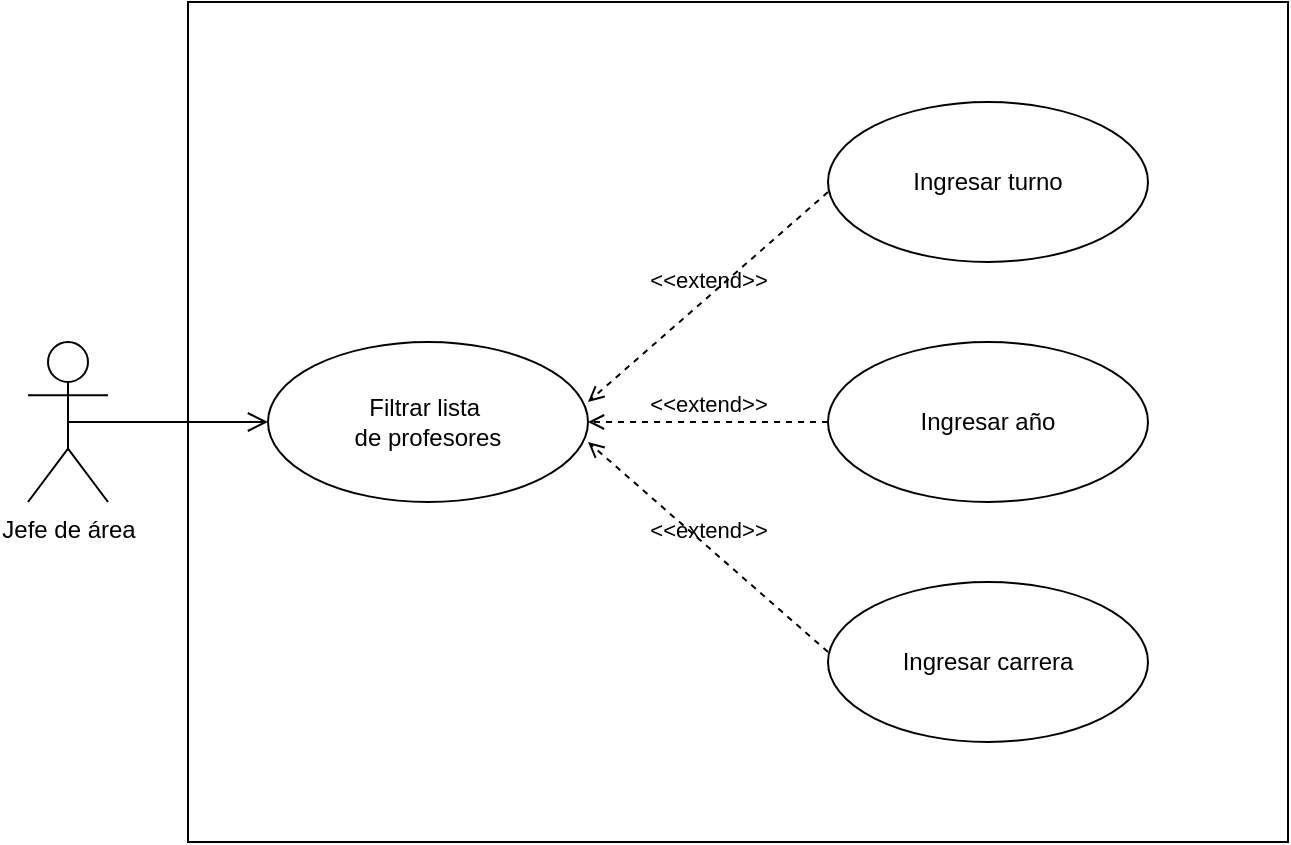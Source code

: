 <mxfile version="24.8.3">
  <diagram name="Página-1" id="hi32-GZK5osbJeJXDcmc">
    <mxGraphModel dx="2104" dy="744" grid="1" gridSize="10" guides="1" tooltips="1" connect="1" arrows="1" fold="1" page="0" pageScale="1" pageWidth="827" pageHeight="1169" math="0" shadow="0">
      <root>
        <mxCell id="0" />
        <mxCell id="1" parent="0" />
        <mxCell id="bSVSipziFcyDVI-4jZac-16" value="" style="whiteSpace=wrap;html=1;" vertex="1" parent="1">
          <mxGeometry x="-400" y="190" width="550" height="420" as="geometry" />
        </mxCell>
        <mxCell id="J271XC-s34LTpZ1T-8Mj-24" value="Jefe de área" style="shape=umlActor;verticalLabelPosition=bottom;verticalAlign=top;html=1;" parent="1" vertex="1">
          <mxGeometry x="-480" y="360" width="40" height="80" as="geometry" />
        </mxCell>
        <mxCell id="J271XC-s34LTpZ1T-8Mj-25" value="" style="endArrow=open;startArrow=none;endFill=0;startFill=0;endSize=8;html=1;verticalAlign=bottom;labelBackgroundColor=none;strokeWidth=1;rounded=0;exitX=0.5;exitY=0.5;exitDx=0;exitDy=0;exitPerimeter=0;entryX=0;entryY=0.5;entryDx=0;entryDy=0;" parent="1" source="J271XC-s34LTpZ1T-8Mj-24" edge="1">
          <mxGeometry width="160" relative="1" as="geometry">
            <mxPoint x="-450" y="510" as="sourcePoint" />
            <mxPoint x="-360" y="400" as="targetPoint" />
          </mxGeometry>
        </mxCell>
        <mxCell id="bSVSipziFcyDVI-4jZac-1" value="" style="shape=ellipse;container=1;horizontal=1;horizontalStack=0;resizeParent=1;resizeParentMax=0;resizeLast=0;html=1;dashed=0;collapsible=0;" vertex="1" parent="1">
          <mxGeometry x="-360" y="360" width="160" height="80" as="geometry" />
        </mxCell>
        <mxCell id="bSVSipziFcyDVI-4jZac-2" value="Filtrar lista&amp;nbsp;&lt;div&gt;de profesores&lt;/div&gt;" style="html=1;strokeColor=none;fillColor=none;align=center;verticalAlign=middle;rotatable=0;whiteSpace=wrap;" vertex="1" parent="bSVSipziFcyDVI-4jZac-1">
          <mxGeometry y="30" width="160" height="20" as="geometry" />
        </mxCell>
        <mxCell id="bSVSipziFcyDVI-4jZac-3" style="edgeStyle=orthogonalEdgeStyle;rounded=0;orthogonalLoop=1;jettySize=auto;html=1;exitX=0.5;exitY=1;exitDx=0;exitDy=0;" edge="1" parent="bSVSipziFcyDVI-4jZac-1" source="bSVSipziFcyDVI-4jZac-2" target="bSVSipziFcyDVI-4jZac-2">
          <mxGeometry relative="1" as="geometry" />
        </mxCell>
        <mxCell id="bSVSipziFcyDVI-4jZac-4" value="" style="shape=ellipse;container=1;horizontal=1;horizontalStack=0;resizeParent=1;resizeParentMax=0;resizeLast=0;html=1;dashed=0;collapsible=0;" vertex="1" parent="1">
          <mxGeometry x="-80" y="360" width="160" height="80" as="geometry" />
        </mxCell>
        <mxCell id="bSVSipziFcyDVI-4jZac-5" value="Ingresar año" style="html=1;strokeColor=none;fillColor=none;align=center;verticalAlign=middle;rotatable=0;whiteSpace=wrap;" vertex="1" parent="bSVSipziFcyDVI-4jZac-4">
          <mxGeometry y="30" width="160" height="20" as="geometry" />
        </mxCell>
        <mxCell id="bSVSipziFcyDVI-4jZac-6" style="edgeStyle=orthogonalEdgeStyle;rounded=0;orthogonalLoop=1;jettySize=auto;html=1;exitX=0.5;exitY=1;exitDx=0;exitDy=0;" edge="1" parent="bSVSipziFcyDVI-4jZac-4" source="bSVSipziFcyDVI-4jZac-5" target="bSVSipziFcyDVI-4jZac-5">
          <mxGeometry relative="1" as="geometry" />
        </mxCell>
        <mxCell id="bSVSipziFcyDVI-4jZac-7" value="&amp;lt;&amp;lt;extend&amp;gt;&amp;gt;" style="html=1;verticalAlign=bottom;labelBackgroundColor=none;endArrow=open;endFill=0;dashed=1;rounded=0;exitX=0;exitY=0.5;exitDx=0;exitDy=0;entryX=1;entryY=0.5;entryDx=0;entryDy=0;" edge="1" parent="1" source="bSVSipziFcyDVI-4jZac-5" target="bSVSipziFcyDVI-4jZac-2">
          <mxGeometry width="160" relative="1" as="geometry">
            <mxPoint x="-210" y="490" as="sourcePoint" />
            <mxPoint x="-50" y="490" as="targetPoint" />
            <mxPoint as="offset" />
          </mxGeometry>
        </mxCell>
        <mxCell id="bSVSipziFcyDVI-4jZac-8" value="" style="shape=ellipse;container=1;horizontal=1;horizontalStack=0;resizeParent=1;resizeParentMax=0;resizeLast=0;html=1;dashed=0;collapsible=0;" vertex="1" parent="1">
          <mxGeometry x="-80" y="240" width="160" height="80" as="geometry" />
        </mxCell>
        <mxCell id="bSVSipziFcyDVI-4jZac-9" value="Ingresar turno" style="html=1;strokeColor=none;fillColor=none;align=center;verticalAlign=middle;rotatable=0;whiteSpace=wrap;" vertex="1" parent="bSVSipziFcyDVI-4jZac-8">
          <mxGeometry y="30" width="160" height="20" as="geometry" />
        </mxCell>
        <mxCell id="bSVSipziFcyDVI-4jZac-10" style="edgeStyle=orthogonalEdgeStyle;rounded=0;orthogonalLoop=1;jettySize=auto;html=1;exitX=0.5;exitY=1;exitDx=0;exitDy=0;" edge="1" parent="bSVSipziFcyDVI-4jZac-8" source="bSVSipziFcyDVI-4jZac-9" target="bSVSipziFcyDVI-4jZac-9">
          <mxGeometry relative="1" as="geometry" />
        </mxCell>
        <mxCell id="bSVSipziFcyDVI-4jZac-11" value="" style="shape=ellipse;container=1;horizontal=1;horizontalStack=0;resizeParent=1;resizeParentMax=0;resizeLast=0;html=1;dashed=0;collapsible=0;" vertex="1" parent="1">
          <mxGeometry x="-80" y="480" width="160" height="80" as="geometry" />
        </mxCell>
        <mxCell id="bSVSipziFcyDVI-4jZac-12" value="Ingresar carrera" style="html=1;strokeColor=none;fillColor=none;align=center;verticalAlign=middle;rotatable=0;whiteSpace=wrap;" vertex="1" parent="bSVSipziFcyDVI-4jZac-11">
          <mxGeometry y="30" width="160" height="20" as="geometry" />
        </mxCell>
        <mxCell id="bSVSipziFcyDVI-4jZac-13" style="edgeStyle=orthogonalEdgeStyle;rounded=0;orthogonalLoop=1;jettySize=auto;html=1;exitX=0.5;exitY=1;exitDx=0;exitDy=0;" edge="1" parent="bSVSipziFcyDVI-4jZac-11" source="bSVSipziFcyDVI-4jZac-12" target="bSVSipziFcyDVI-4jZac-12">
          <mxGeometry relative="1" as="geometry" />
        </mxCell>
        <mxCell id="bSVSipziFcyDVI-4jZac-14" value="&amp;lt;&amp;lt;extend&amp;gt;&amp;gt;" style="html=1;verticalAlign=bottom;labelBackgroundColor=none;endArrow=open;endFill=0;dashed=1;rounded=0;exitX=0;exitY=0.25;exitDx=0;exitDy=0;entryX=1;entryY=1;entryDx=0;entryDy=0;" edge="1" parent="1" source="bSVSipziFcyDVI-4jZac-12" target="bSVSipziFcyDVI-4jZac-2">
          <mxGeometry width="160" relative="1" as="geometry">
            <mxPoint x="-70" y="410" as="sourcePoint" />
            <mxPoint x="-150" y="410" as="targetPoint" />
          </mxGeometry>
        </mxCell>
        <mxCell id="bSVSipziFcyDVI-4jZac-15" value="&amp;lt;&amp;lt;extend&amp;gt;&amp;gt;" style="html=1;verticalAlign=bottom;labelBackgroundColor=none;endArrow=open;endFill=0;dashed=1;rounded=0;exitX=0;exitY=0.75;exitDx=0;exitDy=0;entryX=1;entryY=0;entryDx=0;entryDy=0;" edge="1" parent="1" source="bSVSipziFcyDVI-4jZac-9" target="bSVSipziFcyDVI-4jZac-2">
          <mxGeometry x="0.004" width="160" relative="1" as="geometry">
            <mxPoint x="-70" y="410" as="sourcePoint" />
            <mxPoint x="-150" y="410" as="targetPoint" />
            <mxPoint as="offset" />
          </mxGeometry>
        </mxCell>
      </root>
    </mxGraphModel>
  </diagram>
</mxfile>
